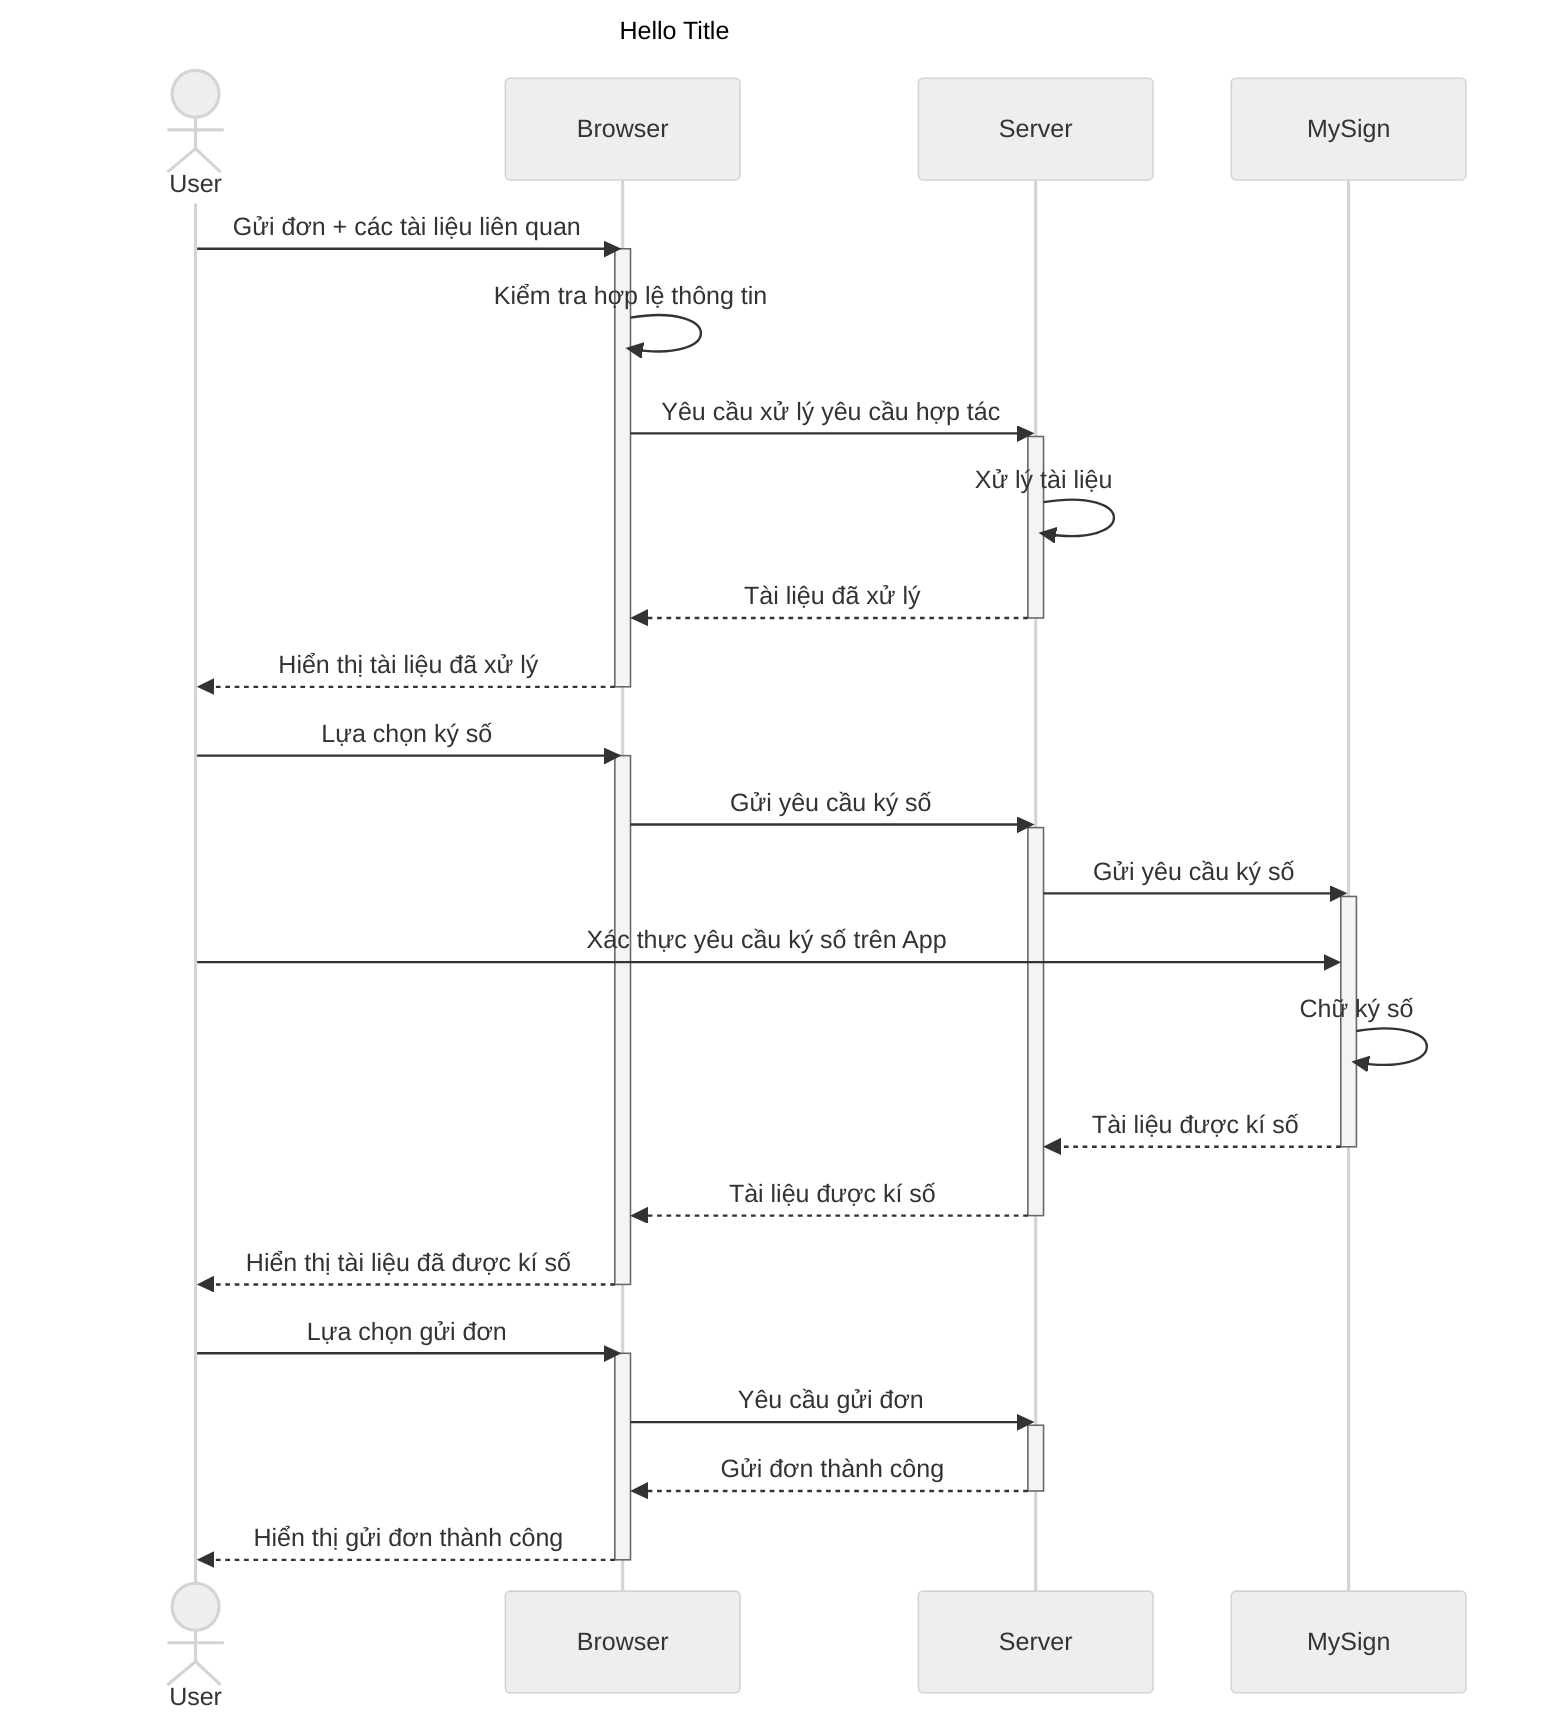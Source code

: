 ---
title: Hello Title
config:
  theme: "neutral"
---

sequenceDiagram
    actor User
    User ->> Browser: Gửi đơn + các tài liệu liên quan
    activate Browser
    Browser ->> Browser: Kiểm tra hợp lệ thông tin
    Browser ->> Server: Yêu cầu xử lý yêu cầu hợp tác
    activate Server
    Server ->> Server: Xử lý tài liệu
    Server -->> Browser: Tài liệu đã xử lý
    deactivate Server
    Browser -->> User: Hiển thị tài liệu đã xử lý
    deactivate Browser
    User ->> Browser: Lựa chọn ký số
    activate Browser
    Browser ->> Server: Gửi yêu cầu ký số
    activate Server
    Server ->> MySign: Gửi yêu cầu ký số
    activate MySign
    User ->> MySign: Xác thực yêu cầu ký số trên App
    MySign ->> MySign: Chữ ký số

    MySign -->> Server: Tài liệu được kí số
    deactivate MySign
    Server -->> Browser: Tài liệu được kí số
    deactivate Server
    Browser -->> User: Hiển thị tài liệu đã được kí số
    deactivate Browser

    User ->> Browser: Lựa chọn gửi đơn
    activate Browser
    Browser ->> Server: Yêu cầu gửi đơn
    activate Server
    Server -->> Browser: Gửi đơn thành công
    deactivate Server
    Browser -->> User: Hiển thị gửi đơn thành công
    deactivate Browser